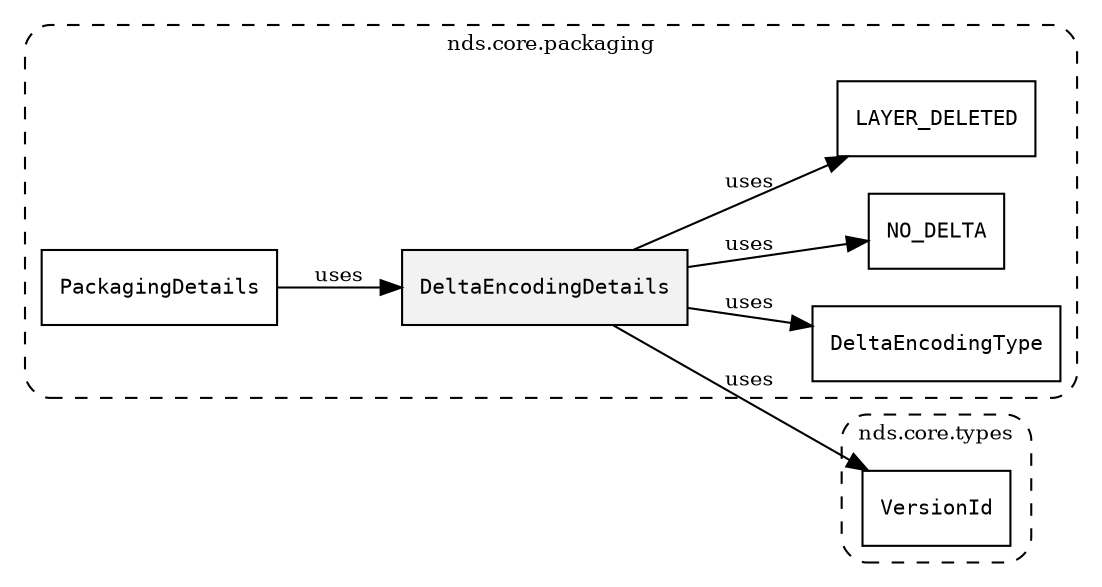 /**
 * This dot file creates symbol collaboration diagram for DeltaEncodingDetails.
 */
digraph ZSERIO
{
    node [shape=box, fontsize=10];
    rankdir="LR";
    fontsize=10;
    tooltip="DeltaEncodingDetails collaboration diagram";

    subgraph "cluster_nds.core.packaging"
    {
        style="dashed, rounded";
        label="nds.core.packaging";
        tooltip="Package nds.core.packaging";
        href="../../../content/packages/nds.core.packaging.html#Package-nds-core-packaging";
        target="_parent";

        "DeltaEncodingDetails" [style="filled", fillcolor="#0000000D", target="_parent", label=<<font face="monospace"><table align="center" border="0" cellspacing="0" cellpadding="0"><tr><td href="../../../content/packages/nds.core.packaging.html#Structure-DeltaEncodingDetails" title="Structure defined in nds.core.packaging">DeltaEncodingDetails</td></tr></table></font>>];
        "DeltaEncodingType" [target="_parent", label=<<font face="monospace"><table align="center" border="0" cellspacing="0" cellpadding="0"><tr><td href="../../../content/packages/nds.core.packaging.html#Subtype-DeltaEncodingType" title="Subtype defined in nds.core.packaging">DeltaEncodingType</td></tr></table></font>>];
        "NO_DELTA" [target="_parent", label=<<font face="monospace"><table align="center" border="0" cellspacing="0" cellpadding="0"><tr><td href="../../../content/packages/nds.core.packaging.html#Constant-NO_DELTA" title="Constant defined in nds.core.packaging">NO_DELTA</td></tr></table></font>>];
        "LAYER_DELETED" [target="_parent", label=<<font face="monospace"><table align="center" border="0" cellspacing="0" cellpadding="0"><tr><td href="../../../content/packages/nds.core.packaging.html#Constant-LAYER_DELETED" title="Constant defined in nds.core.packaging">LAYER_DELETED</td></tr></table></font>>];
        "PackagingDetails" [target="_parent", label=<<font face="monospace"><table align="center" border="0" cellspacing="0" cellpadding="0"><tr><td href="../../../content/packages/nds.core.packaging.html#Structure-PackagingDetails" title="Structure defined in nds.core.packaging">PackagingDetails</td></tr></table></font>>];
    }

    subgraph "cluster_nds.core.types"
    {
        style="dashed, rounded";
        label="nds.core.types";
        tooltip="Package nds.core.types";
        href="../../../content/packages/nds.core.types.html#Package-nds-core-types";
        target="_parent";

        "VersionId" [target="_parent", label=<<font face="monospace"><table align="center" border="0" cellspacing="0" cellpadding="0"><tr><td href="../../../content/packages/nds.core.types.html#Subtype-VersionId" title="Subtype defined in nds.core.types">VersionId</td></tr></table></font>>];
    }

    "DeltaEncodingDetails" -> "DeltaEncodingType" [label="uses", fontsize=10];
    "DeltaEncodingDetails" -> "VersionId" [label="uses", fontsize=10];
    "DeltaEncodingDetails" -> "NO_DELTA" [label="uses", fontsize=10];
    "DeltaEncodingDetails" -> "LAYER_DELETED" [label="uses", fontsize=10];
    "PackagingDetails" -> "DeltaEncodingDetails" [label="uses", fontsize=10];
}
